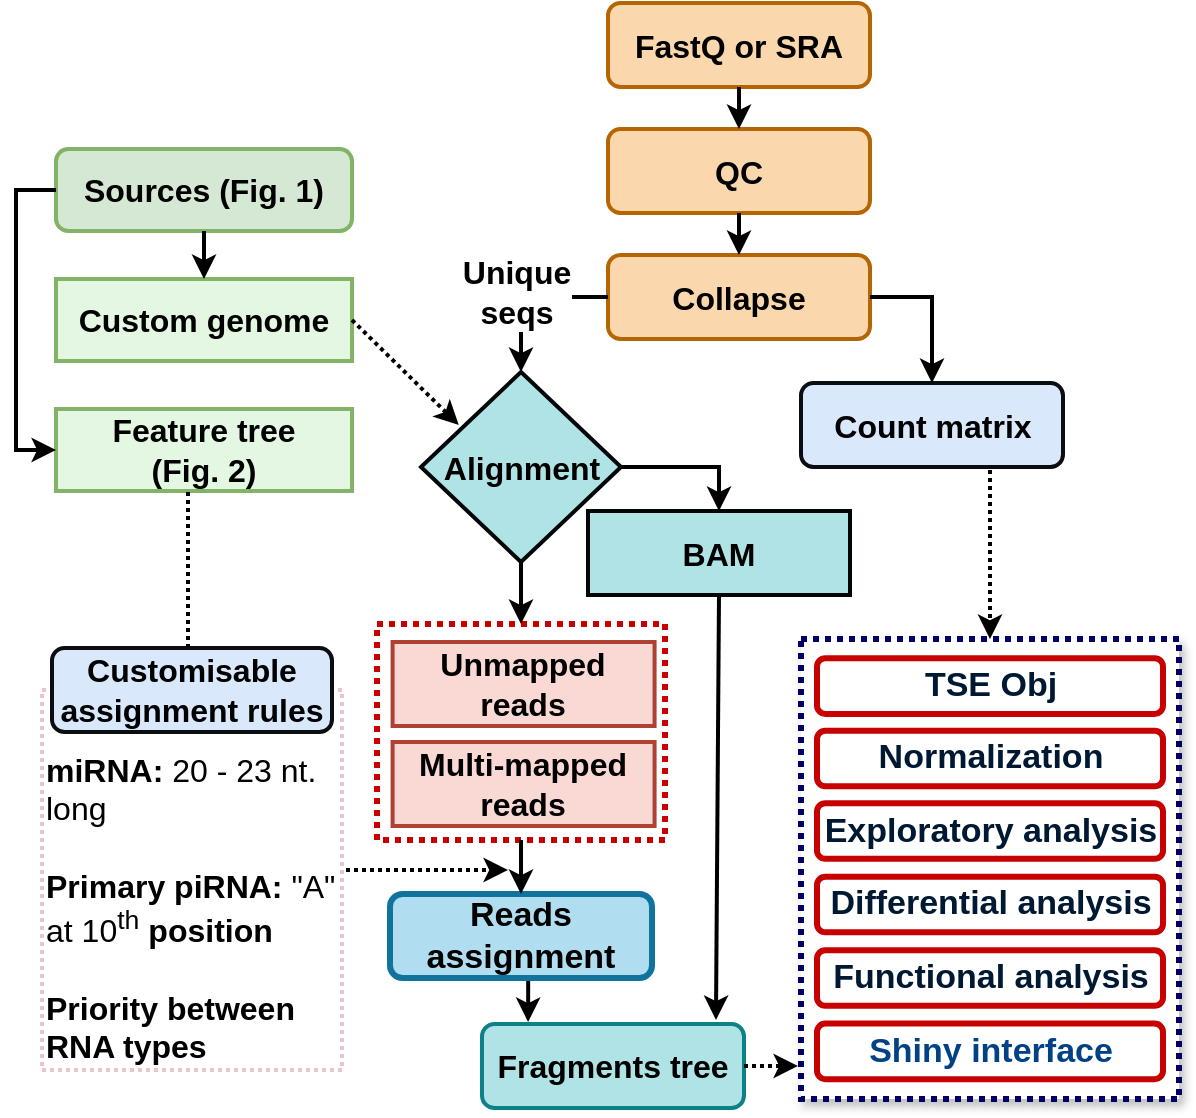 <mxfile pages="1" version="11.2.6" type="device"><diagram id="doluaTPmZd_7TAQCB8ux" name="Page-1"><mxGraphModel dx="1426" dy="-226" grid="1" gridSize="10" guides="1" tooltips="1" connect="1" arrows="1" fold="1" page="1" pageScale="1" pageWidth="850" pageHeight="1100" math="0" shadow="0"><root><mxCell id="0"/><mxCell id="1" parent="0"/><mxCell id="KAGVssQB2Oc-9kTV8AUY-4" value="FastQ or SRA" style="rounded=1;strokeWidth=2;perimeterSpacing=0;glass=0;shadow=0;comic=0;fontFamily=Arial;fontSize=16;fontStyle=1;fillColor=#fad7ac;strokeColor=#b46504;spacing=2;whiteSpace=wrap;html=1;labelBorderColor=none;labelBackgroundColor=none;direction=east;flipH=1;flipV=1;align=center;" parent="1" vertex="1"><mxGeometry x="420" y="1206.5" width="131" height="42" as="geometry"/></mxCell><mxCell id="KAGVssQB2Oc-9kTV8AUY-5" value="QC" style="rounded=1;strokeWidth=2;perimeterSpacing=0;glass=0;shadow=0;comic=0;fontFamily=Arial;fontSize=16;fontStyle=1;fillColor=#fad7ac;strokeColor=#b46504;flipH=1;spacing=2;whiteSpace=wrap;html=1;labelBorderColor=none;labelBackgroundColor=none;direction=east;flipV=1;align=center;" parent="1" vertex="1"><mxGeometry x="420" y="1269.5" width="131" height="42" as="geometry"/></mxCell><mxCell id="KAGVssQB2Oc-9kTV8AUY-6" style="edgeStyle=orthogonalEdgeStyle;rounded=0;orthogonalLoop=1;jettySize=auto;html=1;exitX=0.5;exitY=1;exitDx=0;exitDy=0;entryX=0.5;entryY=0;entryDx=0;entryDy=0;strokeWidth=2;align=center;" parent="1" source="KAGVssQB2Oc-9kTV8AUY-4" target="KAGVssQB2Oc-9kTV8AUY-5" edge="1"><mxGeometry relative="1" as="geometry"/></mxCell><mxCell id="KAGVssQB2Oc-9kTV8AUY-7" value="Collapse" style="rounded=1;strokeWidth=2;perimeterSpacing=0;glass=0;shadow=0;comic=0;fontFamily=Arial;fontSize=16;fontStyle=1;fillColor=#fad7ac;strokeColor=#b46504;flipH=1;spacing=2;whiteSpace=wrap;html=1;labelBorderColor=none;labelBackgroundColor=none;direction=east;flipV=1;align=center;" parent="1" vertex="1"><mxGeometry x="420" y="1332.5" width="131" height="42" as="geometry"/></mxCell><mxCell id="KAGVssQB2Oc-9kTV8AUY-8" style="edgeStyle=orthogonalEdgeStyle;rounded=0;orthogonalLoop=1;jettySize=auto;html=1;exitX=0.5;exitY=1;exitDx=0;exitDy=0;entryX=0.5;entryY=0;entryDx=0;entryDy=0;strokeWidth=2;align=center;" parent="1" source="KAGVssQB2Oc-9kTV8AUY-5" target="KAGVssQB2Oc-9kTV8AUY-7" edge="1"><mxGeometry relative="1" as="geometry"/></mxCell><mxCell id="KAGVssQB2Oc-9kTV8AUY-9" value="Count matrix" style="rounded=1;strokeWidth=2;perimeterSpacing=0;glass=0;shadow=0;comic=0;fontFamily=Arial;fontSize=16;fontStyle=1;fillColor=#dae8fc;strokeColor=#0A0D12;flipH=1;spacing=2;whiteSpace=wrap;html=1;labelBorderColor=none;labelBackgroundColor=none;fontColor=#000000;direction=east;flipV=1;align=center;" parent="1" vertex="1"><mxGeometry x="516.5" y="1396.5" width="131" height="42" as="geometry"/></mxCell><mxCell id="KAGVssQB2Oc-9kTV8AUY-10" style="edgeStyle=orthogonalEdgeStyle;rounded=0;orthogonalLoop=1;jettySize=auto;html=1;exitX=1;exitY=0.5;exitDx=0;exitDy=0;entryX=0.5;entryY=0;entryDx=0;entryDy=0;strokeWidth=2;align=center;" parent="1" source="KAGVssQB2Oc-9kTV8AUY-7" target="KAGVssQB2Oc-9kTV8AUY-9" edge="1"><mxGeometry relative="1" as="geometry"/></mxCell><mxCell id="KAGVssQB2Oc-9kTV8AUY-11" value="Fragments tree" style="rounded=1;strokeWidth=2;perimeterSpacing=0;glass=0;shadow=0;comic=0;fontFamily=Arial;fontSize=16;fontStyle=1;fillColor=#b0e3e6;strokeColor=#0e8088;flipH=1;spacing=2;whiteSpace=wrap;html=1;labelBorderColor=none;labelBackgroundColor=none;direction=east;flipV=1;align=center;" parent="1" vertex="1"><mxGeometry x="357" y="1717" width="131" height="42" as="geometry"/></mxCell><mxCell id="KAGVssQB2Oc-9kTV8AUY-14" value="BAM" style="rounded=0;whiteSpace=wrap;html=1;shadow=0;glass=0;comic=0;labelBackgroundColor=none;strokeWidth=2;fontSize=16;fontStyle=1;fillColor=#b0e3e6;strokeColor=#010505;" parent="1" vertex="1"><mxGeometry x="410.0" y="1460.5" width="131" height="42" as="geometry"/></mxCell><mxCell id="KAGVssQB2Oc-9kTV8AUY-15" value="Sources (Fig. 1)" style="rounded=1;strokeWidth=2;perimeterSpacing=0;glass=0;shadow=0;comic=0;fontFamily=Arial;fontSize=16;fontStyle=1;fillColor=#d5e8d4;strokeColor=#82b366;flipH=1;spacing=2;whiteSpace=wrap;html=1;labelBorderColor=none;labelBackgroundColor=none;direction=east;flipV=1;align=center;" parent="1" vertex="1"><mxGeometry x="144" y="1279.5" width="148" height="41" as="geometry"/></mxCell><mxCell id="KAGVssQB2Oc-9kTV8AUY-16" value="Feature tree&lt;br&gt;(Fig. 2)" style="rounded=0;whiteSpace=wrap;html=1;shadow=0;glass=0;comic=0;labelBackgroundColor=none;strokeColor=#82b366;strokeWidth=2;fontSize=16;fontStyle=1;fillColor=#E3F7E2;align=center;" parent="1" vertex="1"><mxGeometry x="144" y="1409.5" width="148" height="41" as="geometry"/></mxCell><mxCell id="KAGVssQB2Oc-9kTV8AUY-17" style="edgeStyle=orthogonalEdgeStyle;rounded=0;orthogonalLoop=1;jettySize=auto;html=1;exitX=0;exitY=0.5;exitDx=0;exitDy=0;entryX=0;entryY=0.5;entryDx=0;entryDy=0;strokeWidth=2;align=center;" parent="1" source="KAGVssQB2Oc-9kTV8AUY-15" target="KAGVssQB2Oc-9kTV8AUY-16" edge="1"><mxGeometry relative="1" as="geometry"/></mxCell><mxCell id="KAGVssQB2Oc-9kTV8AUY-18" value="Custom genome" style="rounded=0;whiteSpace=wrap;html=1;shadow=0;glass=0;comic=0;labelBackgroundColor=none;strokeColor=#82b366;strokeWidth=2;fontSize=16;fontStyle=1;fillColor=#E3F7E2;align=center;" parent="1" vertex="1"><mxGeometry x="144" y="1344.5" width="148" height="41" as="geometry"/></mxCell><mxCell id="KAGVssQB2Oc-9kTV8AUY-19" style="edgeStyle=orthogonalEdgeStyle;rounded=0;orthogonalLoop=1;jettySize=auto;html=1;exitX=0.5;exitY=1;exitDx=0;exitDy=0;strokeWidth=2;align=center;" parent="1" source="KAGVssQB2Oc-9kTV8AUY-15" target="KAGVssQB2Oc-9kTV8AUY-18" edge="1"><mxGeometry relative="1" as="geometry"/></mxCell><mxCell id="KAGVssQB2Oc-9kTV8AUY-20" style="edgeStyle=orthogonalEdgeStyle;rounded=0;orthogonalLoop=1;jettySize=auto;html=1;exitX=1;exitY=0.5;exitDx=0;exitDy=0;entryX=0.5;entryY=0;entryDx=0;entryDy=0;strokeWidth=2;align=center;" parent="1" source="KAGVssQB2Oc-9kTV8AUY-21" target="KAGVssQB2Oc-9kTV8AUY-14" edge="1"><mxGeometry relative="1" as="geometry"/></mxCell><mxCell id="KAGVssQB2Oc-9kTV8AUY-21" value="&lt;b&gt;Alignment&lt;/b&gt;" style="rhombus;whiteSpace=wrap;html=1;rounded=0;shadow=0;glass=0;comic=0;labelBackgroundColor=none;strokeWidth=2;fontSize=16;fillColor=#b0e3e6;strokeColor=#010505;" parent="1" vertex="1"><mxGeometry x="326.5" y="1391" width="100" height="95" as="geometry"/></mxCell><mxCell id="KAGVssQB2Oc-9kTV8AUY-22" style="edgeStyle=orthogonalEdgeStyle;rounded=0;orthogonalLoop=1;jettySize=auto;html=1;exitX=0;exitY=0.5;exitDx=0;exitDy=0;entryX=0.5;entryY=0;entryDx=0;entryDy=0;strokeWidth=2;align=center;" parent="1" source="KAGVssQB2Oc-9kTV8AUY-7" target="KAGVssQB2Oc-9kTV8AUY-21" edge="1"><mxGeometry relative="1" as="geometry"/></mxCell><mxCell id="KAGVssQB2Oc-9kTV8AUY-23" value="&lt;b&gt;&lt;font style=&quot;font-size: 16px&quot;&gt;Unique&lt;br&gt;seqs&lt;/font&gt;&lt;/b&gt;" style="text;html=1;resizable=0;points=[];align=center;verticalAlign=middle;labelBackgroundColor=#FFFFFF;fontStyle=0;labelBorderColor=none;" parent="KAGVssQB2Oc-9kTV8AUY-22" vertex="1" connectable="0"><mxGeometry x="-0.114" y="-2" relative="1" as="geometry"><mxPoint x="-10" y="-1" as="offset"/></mxGeometry></mxCell><mxCell id="51xqHKC1XhQBix2XiN43-22" style="edgeStyle=orthogonalEdgeStyle;rounded=0;orthogonalLoop=1;jettySize=auto;html=1;exitX=0.5;exitY=1;exitDx=0;exitDy=0;entryX=0.824;entryY=1.024;entryDx=0;entryDy=0;entryPerimeter=0;strokeWidth=2;" parent="1" source="KAGVssQB2Oc-9kTV8AUY-25" target="KAGVssQB2Oc-9kTV8AUY-11" edge="1"><mxGeometry relative="1" as="geometry"/></mxCell><mxCell id="KAGVssQB2Oc-9kTV8AUY-25" value="Reads assignment" style="rounded=1;whiteSpace=wrap;html=1;strokeWidth=3;strokeColor=#10739e;fontSize=17;fontStyle=1;labelBackgroundColor=none;align=center;fillColor=#b1ddf0;" parent="1" vertex="1"><mxGeometry x="311" y="1652" width="131" height="42" as="geometry"/></mxCell><mxCell id="KAGVssQB2Oc-9kTV8AUY-27" style="edgeStyle=orthogonalEdgeStyle;rounded=0;orthogonalLoop=1;jettySize=auto;html=1;strokeWidth=2;align=center;dashed=1;dashPattern=1 1;" parent="1" edge="1"><mxGeometry relative="1" as="geometry"><mxPoint x="210" y="1451" as="sourcePoint"/><mxPoint x="370" y="1640" as="targetPoint"/><Array as="points"><mxPoint x="210" y="1640"/><mxPoint x="311" y="1640"/></Array></mxGeometry></mxCell><mxCell id="KAGVssQB2Oc-9kTV8AUY-28" value="" style="group" parent="1" vertex="1" connectable="0"><mxGeometry x="304.5" y="1517" width="144" height="108" as="geometry"/></mxCell><mxCell id="KAGVssQB2Oc-9kTV8AUY-29" value="" style="rounded=0;whiteSpace=wrap;html=1;dashed=1;dashPattern=1 1;strokeColor=#C70000;strokeWidth=3;align=center;" parent="KAGVssQB2Oc-9kTV8AUY-28" vertex="1"><mxGeometry width="144" height="108" as="geometry"/></mxCell><mxCell id="KAGVssQB2Oc-9kTV8AUY-30" value="Unmapped reads" style="rounded=0;whiteSpace=wrap;html=1;shadow=0;glass=0;comic=0;labelBackgroundColor=none;strokeWidth=2;fontSize=16;fontStyle=1;fillColor=#fad9d5;strokeColor=#ae4132;" parent="KAGVssQB2Oc-9kTV8AUY-28" vertex="1"><mxGeometry x="7.79" y="9" width="131" height="42" as="geometry"/></mxCell><mxCell id="KAGVssQB2Oc-9kTV8AUY-31" value="Multi-mapped reads" style="rounded=0;whiteSpace=wrap;html=1;shadow=0;glass=0;comic=0;labelBackgroundColor=none;strokeWidth=2;fontSize=16;fontStyle=1;fillColor=#fad9d5;strokeColor=#ae4132;" parent="KAGVssQB2Oc-9kTV8AUY-28" vertex="1"><mxGeometry x="7.79" y="59" width="131" height="42" as="geometry"/></mxCell><mxCell id="KAGVssQB2Oc-9kTV8AUY-34" value="" style="endArrow=classic;html=1;strokeWidth=2;align=center;exitX=1;exitY=0.5;exitDx=0;exitDy=0;entryX=0.189;entryY=0.279;entryDx=0;entryDy=0;entryPerimeter=0;dashed=1;dashPattern=1 1;" parent="1" source="KAGVssQB2Oc-9kTV8AUY-18" target="KAGVssQB2Oc-9kTV8AUY-21" edge="1"><mxGeometry width="50" height="50" relative="1" as="geometry"><mxPoint x="270" y="1600.5" as="sourcePoint"/><mxPoint x="260" y="1650.5" as="targetPoint"/></mxGeometry></mxCell><mxCell id="KAGVssQB2Oc-9kTV8AUY-35" value="" style="group;shadow=0;comic=0;" parent="1" vertex="1" connectable="0"><mxGeometry x="516.5" y="1524.5" width="189" height="230" as="geometry"/></mxCell><mxCell id="KAGVssQB2Oc-9kTV8AUY-36" value="" style="rounded=0;whiteSpace=wrap;html=1;dashed=1;dashPattern=1 1;labelBackgroundColor=#FFFFFF;strokeColor=#000066;strokeWidth=3;align=center;glass=0;shadow=1;" parent="KAGVssQB2Oc-9kTV8AUY-35" vertex="1"><mxGeometry width="189" height="230" as="geometry"/></mxCell><mxCell id="KAGVssQB2Oc-9kTV8AUY-37" value="TSE Obj" style="rounded=1;whiteSpace=wrap;html=1;strokeWidth=3;strokeColor=#C70000;fontSize=17;fontStyle=1;labelBackgroundColor=none;fontColor=#001933;align=center;" parent="KAGVssQB2Oc-9kTV8AUY-35" vertex="1"><mxGeometry x="8" y="9.652" width="173" height="27.793" as="geometry"/></mxCell><mxCell id="KAGVssQB2Oc-9kTV8AUY-38" value="Normalization" style="rounded=1;whiteSpace=wrap;html=1;strokeWidth=3;strokeColor=#C70000;fontSize=17;fontStyle=1;labelBackgroundColor=none;fontColor=#001933;align=center;" parent="KAGVssQB2Oc-9kTV8AUY-35" vertex="1"><mxGeometry x="8" y="45.881" width="173" height="27.793" as="geometry"/></mxCell><mxCell id="KAGVssQB2Oc-9kTV8AUY-39" value="Exploratory analysis" style="rounded=1;whiteSpace=wrap;html=1;strokeWidth=3;strokeColor=#C70000;fontSize=17;fontStyle=1;labelBackgroundColor=none;fontColor=#001933;align=center;" parent="KAGVssQB2Oc-9kTV8AUY-35" vertex="1"><mxGeometry x="8" y="82.111" width="173" height="27.793" as="geometry"/></mxCell><mxCell id="KAGVssQB2Oc-9kTV8AUY-40" value="Differential analysis" style="rounded=1;whiteSpace=wrap;html=1;strokeWidth=3;strokeColor=#C70000;fontSize=17;fontStyle=1;labelBackgroundColor=none;fontColor=#001933;align=center;" parent="KAGVssQB2Oc-9kTV8AUY-35" vertex="1"><mxGeometry x="8" y="118.837" width="173" height="27.793" as="geometry"/></mxCell><mxCell id="KAGVssQB2Oc-9kTV8AUY-41" value="Functional analysis" style="rounded=1;whiteSpace=wrap;html=1;strokeWidth=3;strokeColor=#C70000;fontSize=17;fontStyle=1;labelBackgroundColor=none;fontColor=#001933;align=center;" parent="KAGVssQB2Oc-9kTV8AUY-35" vertex="1"><mxGeometry x="8" y="155.563" width="173" height="27.793" as="geometry"/></mxCell><mxCell id="KAGVssQB2Oc-9kTV8AUY-42" value="&lt;font color=&quot;#004285&quot; style=&quot;font-size: 17px&quot;&gt;Shiny interface&lt;/font&gt;" style="rounded=1;whiteSpace=wrap;html=1;strokeWidth=3;strokeColor=#C70000;fontSize=17;fontStyle=1;labelBackgroundColor=none;fontColor=#001933;align=center;" parent="KAGVssQB2Oc-9kTV8AUY-35" vertex="1"><mxGeometry x="8" y="192.289" width="173" height="27.793" as="geometry"/></mxCell><mxCell id="51xqHKC1XhQBix2XiN43-3" value="" style="endArrow=classic;html=1;exitX=0.5;exitY=1;exitDx=0;exitDy=0;entryX=0.5;entryY=0;entryDx=0;entryDy=0;strokeWidth=2;" parent="1" source="KAGVssQB2Oc-9kTV8AUY-21" target="KAGVssQB2Oc-9kTV8AUY-29" edge="1"><mxGeometry width="50" height="50" relative="1" as="geometry"><mxPoint x="120" y="1890" as="sourcePoint"/><mxPoint x="170" y="1840" as="targetPoint"/></mxGeometry></mxCell><mxCell id="51xqHKC1XhQBix2XiN43-6" value="&lt;font style=&quot;font-size: 16px&quot; face=&quot;Arial&quot;&gt;&lt;b&gt;miRNA: &lt;/b&gt;20 - 23 nt. long&lt;br&gt;&lt;b&gt;&lt;br&gt;Primary piRNA: &lt;/b&gt;&quot;A&quot; at 10&lt;sup&gt;th&lt;/sup&gt; &lt;b&gt;position&lt;/b&gt;&lt;br&gt;&lt;b&gt;&lt;br&gt;Priority between RNA types&lt;/b&gt;&lt;/font&gt;" style="rounded=0;whiteSpace=wrap;html=1;align=left;dashed=1;strokeWidth=2;dashPattern=1 1;strokeColor=#E8C5CB;verticalAlign=bottom;" parent="1" vertex="1"><mxGeometry x="137" y="1550" width="150" height="190" as="geometry"/></mxCell><mxCell id="51xqHKC1XhQBix2XiN43-8" value="" style="endArrow=classic;html=1;strokeWidth=2;entryX=0.5;entryY=0;entryDx=0;entryDy=0;dashed=1;dashPattern=1 1;" parent="1" target="KAGVssQB2Oc-9kTV8AUY-36" edge="1"><mxGeometry width="50" height="50" relative="1" as="geometry"><mxPoint x="611" y="1440" as="sourcePoint"/><mxPoint x="800" y="1436" as="targetPoint"/></mxGeometry></mxCell><mxCell id="51xqHKC1XhQBix2XiN43-11" style="edgeStyle=orthogonalEdgeStyle;rounded=0;orthogonalLoop=1;jettySize=auto;html=1;exitX=0.5;exitY=1;exitDx=0;exitDy=0;entryX=0.5;entryY=0;entryDx=0;entryDy=0;strokeWidth=2;" parent="1" source="KAGVssQB2Oc-9kTV8AUY-29" target="KAGVssQB2Oc-9kTV8AUY-25" edge="1"><mxGeometry relative="1" as="geometry"/></mxCell><mxCell id="51xqHKC1XhQBix2XiN43-12" value="Customisable assignment rules" style="rounded=1;strokeWidth=2;perimeterSpacing=0;glass=0;shadow=0;comic=0;fontFamily=Arial;fontSize=16;fontStyle=1;fillColor=#dae8fc;strokeColor=#0A0D12;flipH=1;spacing=2;whiteSpace=wrap;html=1;labelBorderColor=none;labelBackgroundColor=none;fontColor=#000000;direction=east;flipV=1;" parent="1" vertex="1"><mxGeometry x="142" y="1529" width="140" height="42" as="geometry"/></mxCell><mxCell id="51xqHKC1XhQBix2XiN43-17" value="" style="endArrow=classic;html=1;strokeWidth=2;exitX=1;exitY=0.5;exitDx=0;exitDy=0;entryX=-0.008;entryY=0.928;entryDx=0;entryDy=0;entryPerimeter=0;dashed=1;dashPattern=1 1;" parent="1" source="KAGVssQB2Oc-9kTV8AUY-11" target="KAGVssQB2Oc-9kTV8AUY-36" edge="1"><mxGeometry width="50" height="50" relative="1" as="geometry"><mxPoint x="120" y="1830" as="sourcePoint"/><mxPoint x="480" y="1740" as="targetPoint"/></mxGeometry></mxCell><mxCell id="A07zLPLv4bQFRfn5JLKU-2" value="" style="endArrow=classic;html=1;strokeWidth=2;exitX=0.5;exitY=1;exitDx=0;exitDy=0;entryX=0.107;entryY=1.048;entryDx=0;entryDy=0;entryPerimeter=0;" edge="1" parent="1" source="KAGVssQB2Oc-9kTV8AUY-14" target="KAGVssQB2Oc-9kTV8AUY-11"><mxGeometry width="50" height="50" relative="1" as="geometry"><mxPoint x="120" y="1830" as="sourcePoint"/><mxPoint x="170" y="1780" as="targetPoint"/></mxGeometry></mxCell></root></mxGraphModel></diagram></mxfile>